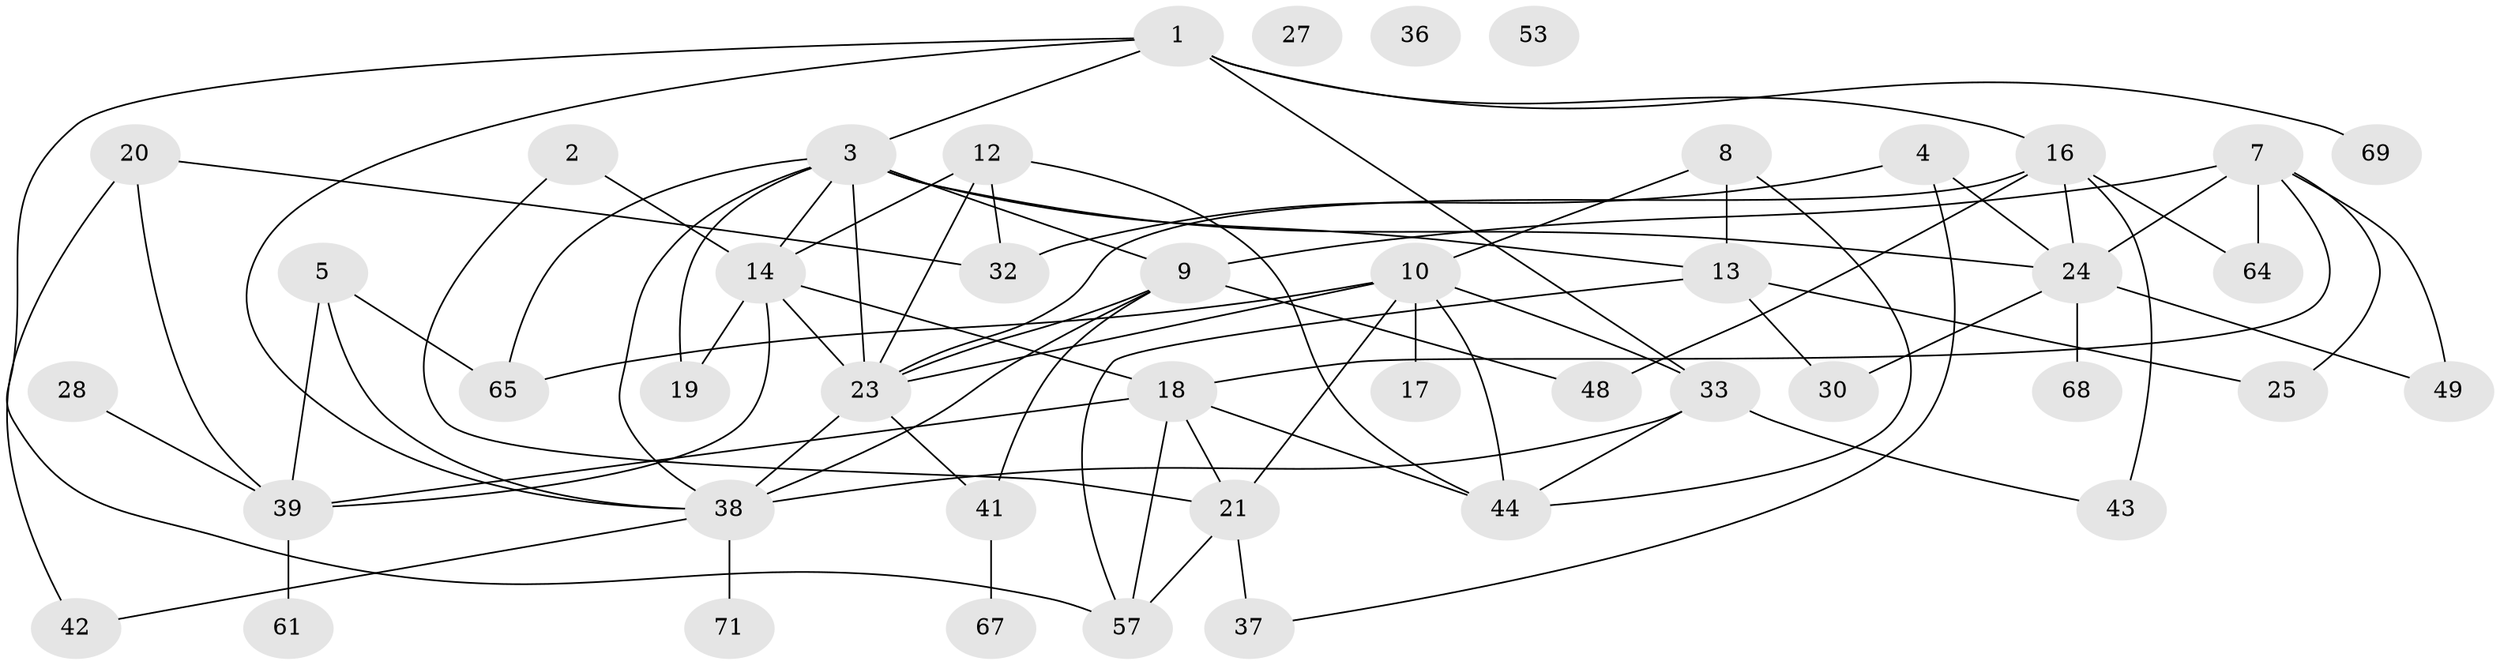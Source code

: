 // Generated by graph-tools (version 1.1) at 2025/23/03/03/25 07:23:25]
// undirected, 45 vertices, 79 edges
graph export_dot {
graph [start="1"]
  node [color=gray90,style=filled];
  1 [super="+15"];
  2 [super="+51"];
  3 [super="+6"];
  4 [super="+55"];
  5;
  7 [super="+22"];
  8 [super="+11"];
  9 [super="+62"];
  10 [super="+26"];
  12 [super="+34"];
  13 [super="+29"];
  14 [super="+50"];
  16 [super="+52"];
  17 [super="+63"];
  18 [super="+70"];
  19;
  20 [super="+35"];
  21 [super="+31"];
  23 [super="+59"];
  24 [super="+46"];
  25 [super="+58"];
  27;
  28;
  30;
  32 [super="+56"];
  33 [super="+60"];
  36 [super="+40"];
  37;
  38 [super="+54"];
  39 [super="+45"];
  41 [super="+47"];
  42;
  43;
  44;
  48;
  49;
  53;
  57;
  61;
  64;
  65 [super="+66"];
  67;
  68;
  69;
  71;
  1 -- 57;
  1 -- 69;
  1 -- 38;
  1 -- 16;
  1 -- 3;
  1 -- 33;
  2 -- 14;
  2 -- 21;
  3 -- 65;
  3 -- 14;
  3 -- 19;
  3 -- 38;
  3 -- 24;
  3 -- 13;
  3 -- 9;
  3 -- 23;
  4 -- 24;
  4 -- 32;
  4 -- 37;
  5 -- 38;
  5 -- 39;
  5 -- 65;
  7 -- 64;
  7 -- 49;
  7 -- 18;
  7 -- 24;
  7 -- 25;
  7 -- 9;
  8 -- 13;
  8 -- 44;
  8 -- 10;
  9 -- 23 [weight=2];
  9 -- 38 [weight=2];
  9 -- 41 [weight=2];
  9 -- 48;
  10 -- 17 [weight=2];
  10 -- 33;
  10 -- 44;
  10 -- 23;
  10 -- 21;
  10 -- 65;
  12 -- 32;
  12 -- 14;
  12 -- 23;
  12 -- 44;
  13 -- 25;
  13 -- 57;
  13 -- 30;
  14 -- 23;
  14 -- 39;
  14 -- 18;
  14 -- 19;
  16 -- 48;
  16 -- 64;
  16 -- 23;
  16 -- 24;
  16 -- 43;
  18 -- 44;
  18 -- 39;
  18 -- 57;
  18 -- 21;
  20 -- 39;
  20 -- 42;
  20 -- 32;
  21 -- 37;
  21 -- 57;
  23 -- 38;
  23 -- 41;
  24 -- 30 [weight=2];
  24 -- 49;
  24 -- 68;
  28 -- 39;
  33 -- 43;
  33 -- 44;
  33 -- 38;
  38 -- 71;
  38 -- 42;
  39 -- 61;
  41 -- 67;
}
